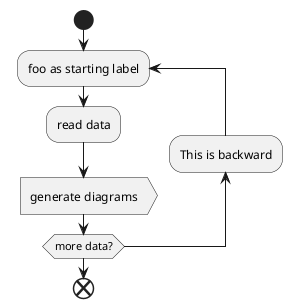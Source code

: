 {
  "sha1": "pqo5kqajn45w3jhosdfntoc8kk617gj",
  "insertion": {
    "when": "2024-06-04T17:28:41.582Z",
    "url": "https://github.com/plantuml/plantuml/issues/309",
    "user": "plantuml@gmail.com"
  }
}
@startuml
start
repeat :foo as starting label;
  :read data;
  :generate diagrams>
  backward :This is backward;
repeat while (more data?)
end
@enduml

